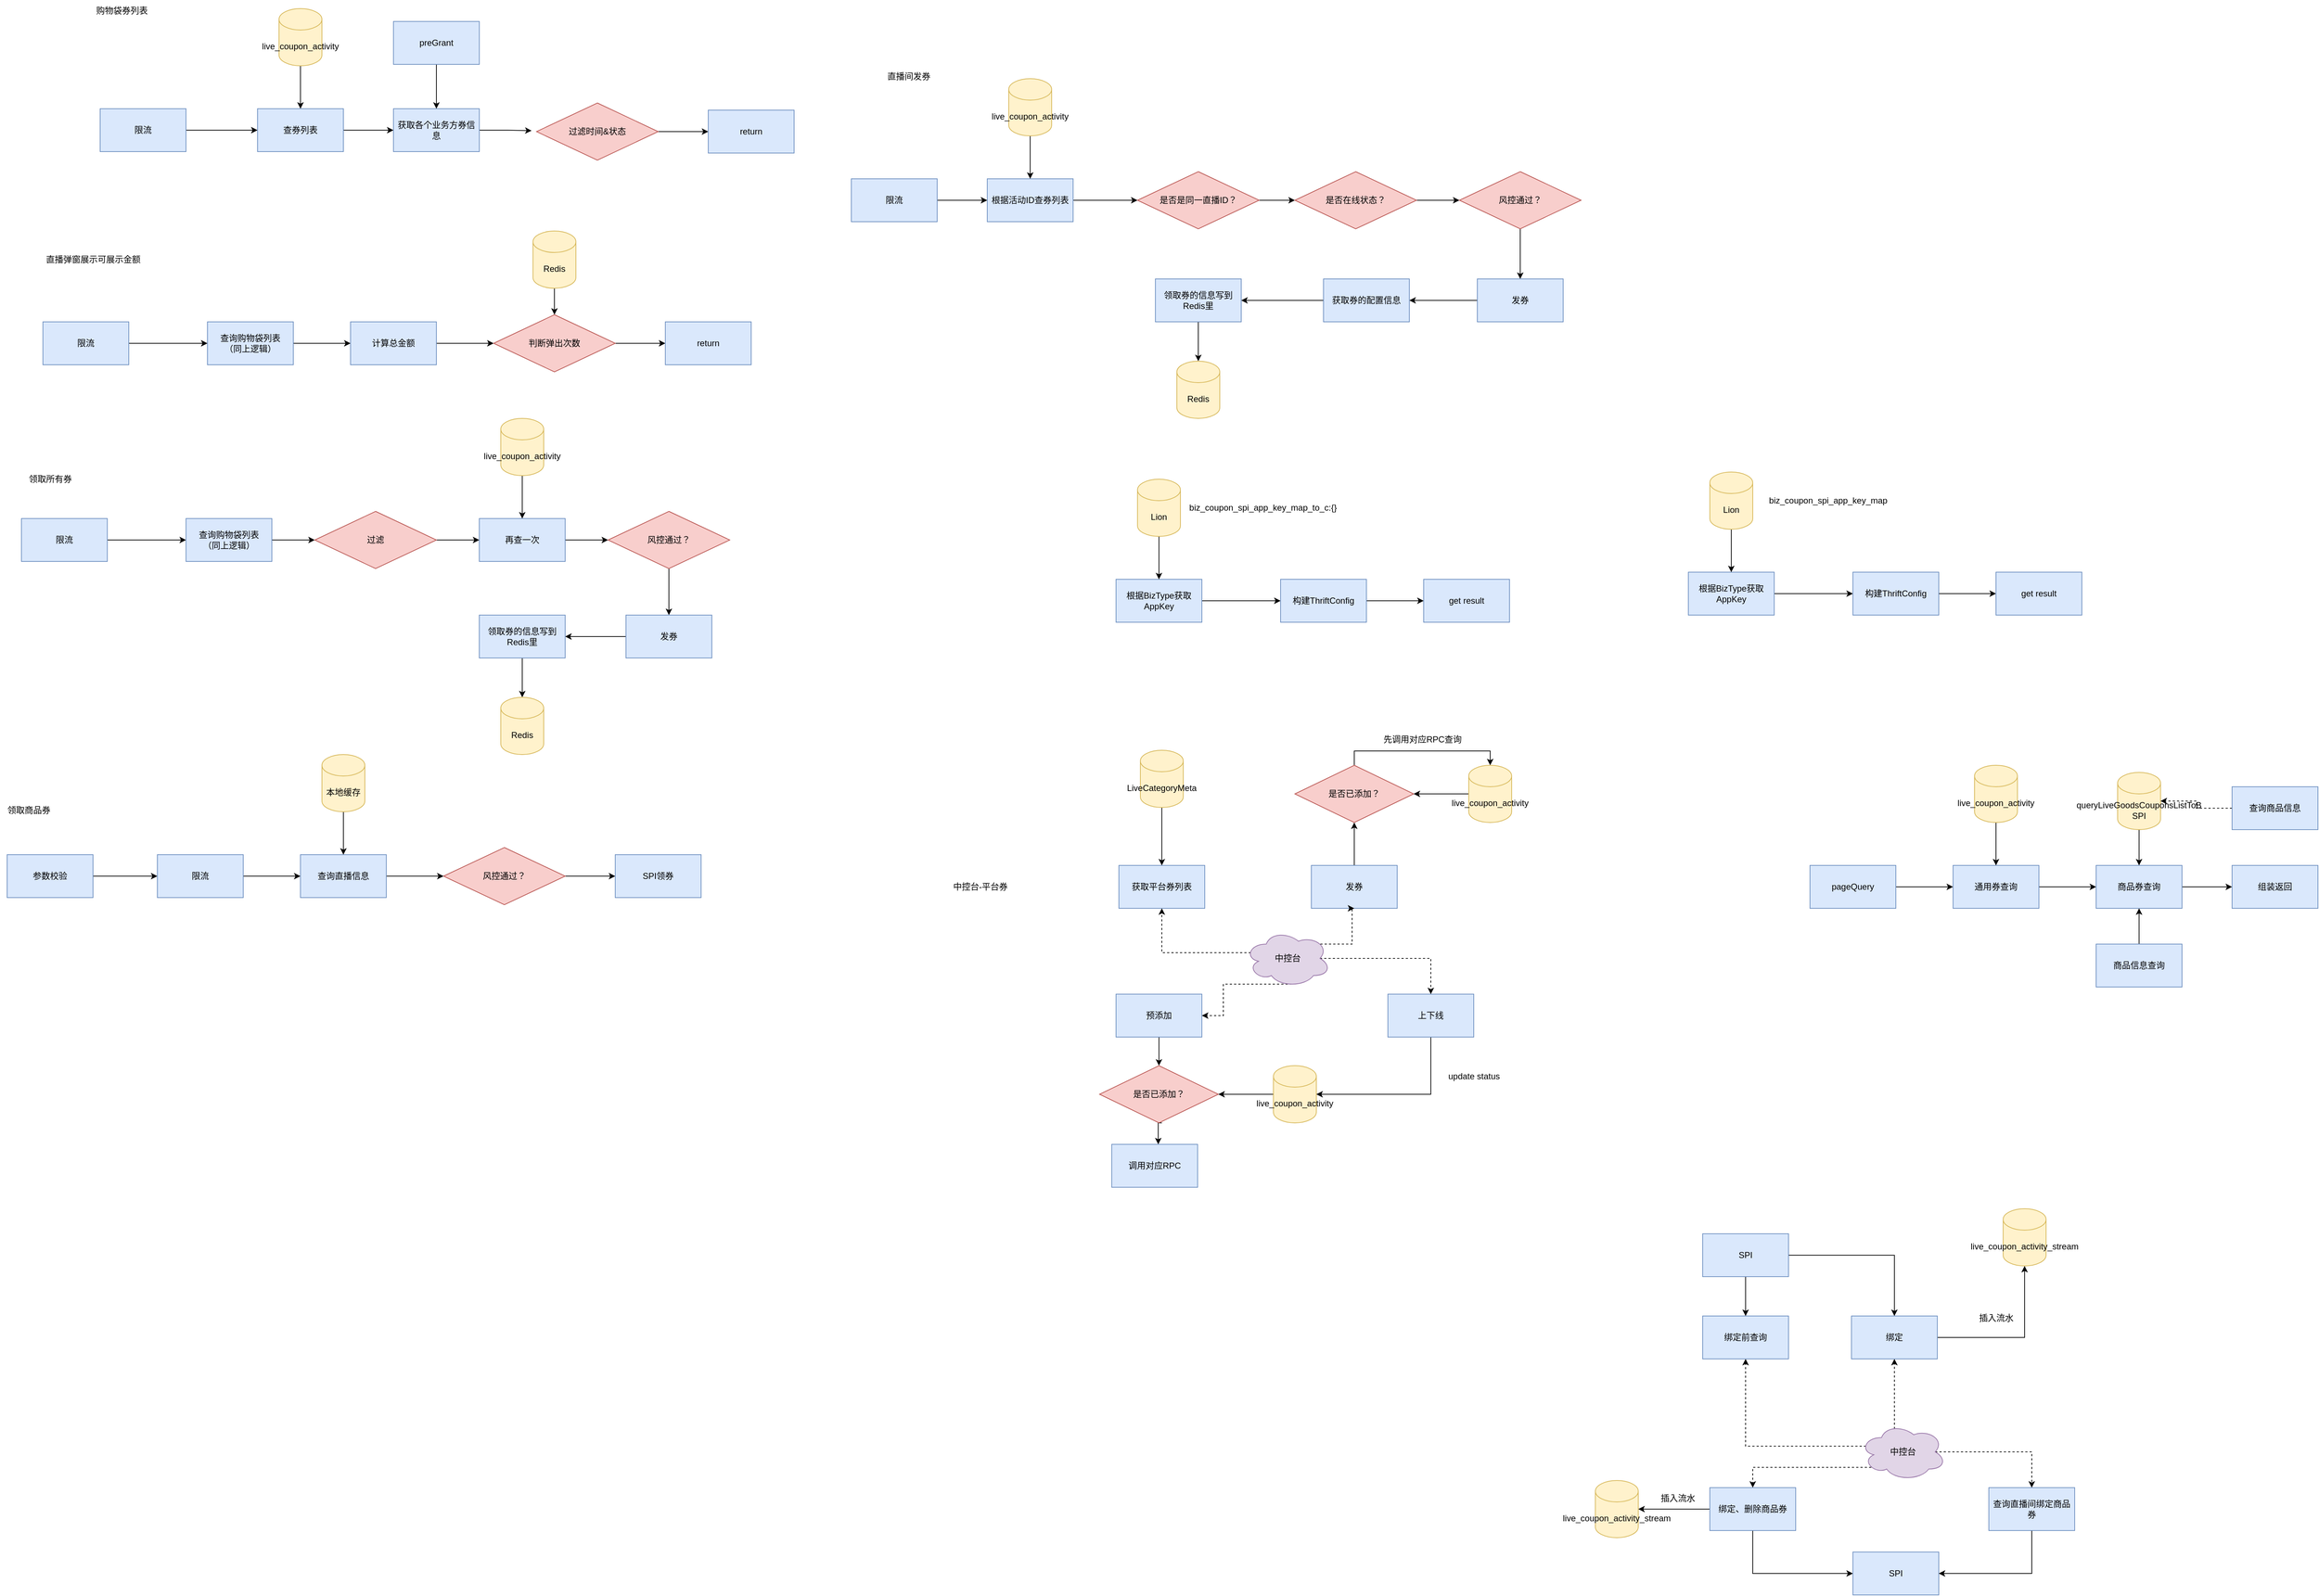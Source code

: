 <mxfile version="21.7.5" type="github">
  <diagram name="第 1 页" id="zgr502I-thZL9eDrCSQo">
    <mxGraphModel dx="3575" dy="1095" grid="1" gridSize="10" guides="1" tooltips="1" connect="1" arrows="1" fold="1" page="0" pageScale="1" pageWidth="827" pageHeight="1169" math="0" shadow="0">
      <root>
        <mxCell id="0" />
        <mxCell id="1" parent="0" />
        <mxCell id="zJy86OhnqWDiOwuOmrXa-5" style="edgeStyle=orthogonalEdgeStyle;rounded=0;orthogonalLoop=1;jettySize=auto;html=1;exitX=1;exitY=0.5;exitDx=0;exitDy=0;entryX=0;entryY=0.5;entryDx=0;entryDy=0;" parent="1" source="zJy86OhnqWDiOwuOmrXa-1" target="zJy86OhnqWDiOwuOmrXa-3" edge="1">
          <mxGeometry relative="1" as="geometry" />
        </mxCell>
        <mxCell id="zJy86OhnqWDiOwuOmrXa-1" value="根据活动ID查券列表" style="rounded=0;whiteSpace=wrap;html=1;fillColor=#dae8fc;strokeColor=#6c8ebf;" parent="1" vertex="1">
          <mxGeometry x="110" y="290" width="120" height="60" as="geometry" />
        </mxCell>
        <mxCell id="zJy86OhnqWDiOwuOmrXa-2" value="直播间发券" style="text;html=1;align=center;verticalAlign=middle;resizable=0;points=[];autosize=1;strokeColor=none;fillColor=none;" parent="1" vertex="1">
          <mxGeometry x="-40" y="132" width="80" height="30" as="geometry" />
        </mxCell>
        <mxCell id="zJy86OhnqWDiOwuOmrXa-6" style="edgeStyle=orthogonalEdgeStyle;rounded=0;orthogonalLoop=1;jettySize=auto;html=1;exitX=1;exitY=0.5;exitDx=0;exitDy=0;entryX=0;entryY=0.5;entryDx=0;entryDy=0;" parent="1" source="zJy86OhnqWDiOwuOmrXa-3" target="zJy86OhnqWDiOwuOmrXa-4" edge="1">
          <mxGeometry relative="1" as="geometry" />
        </mxCell>
        <mxCell id="zJy86OhnqWDiOwuOmrXa-3" value="是否是同一直播ID？" style="rhombus;whiteSpace=wrap;html=1;fillColor=#f8cecc;strokeColor=#b85450;" parent="1" vertex="1">
          <mxGeometry x="320" y="280" width="170" height="80" as="geometry" />
        </mxCell>
        <mxCell id="zJy86OhnqWDiOwuOmrXa-8" style="edgeStyle=orthogonalEdgeStyle;rounded=0;orthogonalLoop=1;jettySize=auto;html=1;exitX=1;exitY=0.5;exitDx=0;exitDy=0;entryX=0;entryY=0.5;entryDx=0;entryDy=0;" parent="1" source="zJy86OhnqWDiOwuOmrXa-4" target="zJy86OhnqWDiOwuOmrXa-7" edge="1">
          <mxGeometry relative="1" as="geometry" />
        </mxCell>
        <mxCell id="zJy86OhnqWDiOwuOmrXa-4" value="是否在线状态？" style="rhombus;whiteSpace=wrap;html=1;fillColor=#f8cecc;strokeColor=#b85450;" parent="1" vertex="1">
          <mxGeometry x="540" y="280" width="170" height="80" as="geometry" />
        </mxCell>
        <mxCell id="zJy86OhnqWDiOwuOmrXa-13" style="edgeStyle=orthogonalEdgeStyle;rounded=0;orthogonalLoop=1;jettySize=auto;html=1;exitX=0.5;exitY=1;exitDx=0;exitDy=0;entryX=0.5;entryY=0;entryDx=0;entryDy=0;" parent="1" source="zJy86OhnqWDiOwuOmrXa-7" target="zJy86OhnqWDiOwuOmrXa-11" edge="1">
          <mxGeometry relative="1" as="geometry" />
        </mxCell>
        <mxCell id="zJy86OhnqWDiOwuOmrXa-7" value="风控通过？" style="rhombus;whiteSpace=wrap;html=1;fillColor=#f8cecc;strokeColor=#b85450;" parent="1" vertex="1">
          <mxGeometry x="770" y="280" width="170" height="80" as="geometry" />
        </mxCell>
        <mxCell id="zJy86OhnqWDiOwuOmrXa-10" style="edgeStyle=orthogonalEdgeStyle;rounded=0;orthogonalLoop=1;jettySize=auto;html=1;exitX=0.5;exitY=1;exitDx=0;exitDy=0;exitPerimeter=0;entryX=0.5;entryY=0;entryDx=0;entryDy=0;" parent="1" source="zJy86OhnqWDiOwuOmrXa-9" target="zJy86OhnqWDiOwuOmrXa-1" edge="1">
          <mxGeometry relative="1" as="geometry" />
        </mxCell>
        <mxCell id="zJy86OhnqWDiOwuOmrXa-9" value="live_coupon_activity" style="shape=cylinder3;whiteSpace=wrap;html=1;boundedLbl=1;backgroundOutline=1;size=15;fillColor=#fff2cc;strokeColor=#d6b656;" parent="1" vertex="1">
          <mxGeometry x="140" y="150" width="60" height="80" as="geometry" />
        </mxCell>
        <mxCell id="zJy86OhnqWDiOwuOmrXa-14" style="edgeStyle=orthogonalEdgeStyle;rounded=0;orthogonalLoop=1;jettySize=auto;html=1;exitX=0;exitY=0.5;exitDx=0;exitDy=0;entryX=1;entryY=0.5;entryDx=0;entryDy=0;" parent="1" source="zJy86OhnqWDiOwuOmrXa-11" target="zJy86OhnqWDiOwuOmrXa-12" edge="1">
          <mxGeometry relative="1" as="geometry" />
        </mxCell>
        <mxCell id="zJy86OhnqWDiOwuOmrXa-11" value="发券" style="rounded=0;whiteSpace=wrap;html=1;fillColor=#dae8fc;strokeColor=#6c8ebf;" parent="1" vertex="1">
          <mxGeometry x="795" y="430" width="120" height="60" as="geometry" />
        </mxCell>
        <mxCell id="zJy86OhnqWDiOwuOmrXa-18" style="edgeStyle=orthogonalEdgeStyle;rounded=0;orthogonalLoop=1;jettySize=auto;html=1;exitX=0;exitY=0.5;exitDx=0;exitDy=0;entryX=1;entryY=0.5;entryDx=0;entryDy=0;" parent="1" source="zJy86OhnqWDiOwuOmrXa-12" target="zJy86OhnqWDiOwuOmrXa-15" edge="1">
          <mxGeometry relative="1" as="geometry" />
        </mxCell>
        <mxCell id="zJy86OhnqWDiOwuOmrXa-12" value="获取券的配置信息" style="rounded=0;whiteSpace=wrap;html=1;fillColor=#dae8fc;strokeColor=#6c8ebf;" parent="1" vertex="1">
          <mxGeometry x="580" y="430" width="120" height="60" as="geometry" />
        </mxCell>
        <mxCell id="zJy86OhnqWDiOwuOmrXa-17" style="edgeStyle=orthogonalEdgeStyle;rounded=0;orthogonalLoop=1;jettySize=auto;html=1;exitX=0.5;exitY=1;exitDx=0;exitDy=0;entryX=0.5;entryY=0;entryDx=0;entryDy=0;entryPerimeter=0;" parent="1" source="zJy86OhnqWDiOwuOmrXa-15" target="zJy86OhnqWDiOwuOmrXa-16" edge="1">
          <mxGeometry relative="1" as="geometry" />
        </mxCell>
        <mxCell id="zJy86OhnqWDiOwuOmrXa-15" value="领取券的信息写到Redis里" style="rounded=0;whiteSpace=wrap;html=1;fillColor=#dae8fc;strokeColor=#6c8ebf;" parent="1" vertex="1">
          <mxGeometry x="345" y="430" width="120" height="60" as="geometry" />
        </mxCell>
        <mxCell id="zJy86OhnqWDiOwuOmrXa-16" value="Redis" style="shape=cylinder3;whiteSpace=wrap;html=1;boundedLbl=1;backgroundOutline=1;size=15;fillColor=#fff2cc;strokeColor=#d6b656;" parent="1" vertex="1">
          <mxGeometry x="375" y="545" width="60" height="80" as="geometry" />
        </mxCell>
        <mxCell id="P3cI4czv0VAM7IYChO-c-7" style="edgeStyle=orthogonalEdgeStyle;rounded=0;orthogonalLoop=1;jettySize=auto;html=1;exitX=1;exitY=0.5;exitDx=0;exitDy=0;entryX=0;entryY=0.5;entryDx=0;entryDy=0;" edge="1" parent="1" source="P3cI4czv0VAM7IYChO-c-1" target="P3cI4czv0VAM7IYChO-c-6">
          <mxGeometry relative="1" as="geometry" />
        </mxCell>
        <mxCell id="P3cI4czv0VAM7IYChO-c-1" value="根据BizType获取AppKey" style="rounded=0;whiteSpace=wrap;html=1;fillColor=#dae8fc;strokeColor=#6c8ebf;" vertex="1" parent="1">
          <mxGeometry x="290" y="850" width="120" height="60" as="geometry" />
        </mxCell>
        <mxCell id="P3cI4czv0VAM7IYChO-c-5" style="edgeStyle=orthogonalEdgeStyle;rounded=0;orthogonalLoop=1;jettySize=auto;html=1;exitX=0.5;exitY=1;exitDx=0;exitDy=0;exitPerimeter=0;entryX=0.5;entryY=0;entryDx=0;entryDy=0;" edge="1" parent="1" source="P3cI4czv0VAM7IYChO-c-2" target="P3cI4czv0VAM7IYChO-c-1">
          <mxGeometry relative="1" as="geometry" />
        </mxCell>
        <mxCell id="P3cI4czv0VAM7IYChO-c-2" value="Lion" style="shape=cylinder3;whiteSpace=wrap;html=1;boundedLbl=1;backgroundOutline=1;size=15;fillColor=#fff2cc;strokeColor=#d6b656;" vertex="1" parent="1">
          <mxGeometry x="320" y="710" width="60" height="80" as="geometry" />
        </mxCell>
        <mxCell id="P3cI4czv0VAM7IYChO-c-4" value="biz_coupon_spi_app_key_map_to_c:{}" style="text;html=1;align=center;verticalAlign=middle;resizable=0;points=[];autosize=1;strokeColor=none;fillColor=none;" vertex="1" parent="1">
          <mxGeometry x="380" y="735" width="230" height="30" as="geometry" />
        </mxCell>
        <mxCell id="P3cI4czv0VAM7IYChO-c-9" style="edgeStyle=orthogonalEdgeStyle;rounded=0;orthogonalLoop=1;jettySize=auto;html=1;exitX=1;exitY=0.5;exitDx=0;exitDy=0;entryX=0;entryY=0.5;entryDx=0;entryDy=0;" edge="1" parent="1" source="P3cI4czv0VAM7IYChO-c-6" target="P3cI4czv0VAM7IYChO-c-8">
          <mxGeometry relative="1" as="geometry" />
        </mxCell>
        <mxCell id="P3cI4czv0VAM7IYChO-c-6" value="构建ThriftConfig" style="rounded=0;whiteSpace=wrap;html=1;fillColor=#dae8fc;strokeColor=#6c8ebf;" vertex="1" parent="1">
          <mxGeometry x="520" y="850" width="120" height="60" as="geometry" />
        </mxCell>
        <mxCell id="P3cI4czv0VAM7IYChO-c-8" value="get result" style="rounded=0;whiteSpace=wrap;html=1;fillColor=#dae8fc;strokeColor=#6c8ebf;" vertex="1" parent="1">
          <mxGeometry x="720" y="850" width="120" height="60" as="geometry" />
        </mxCell>
        <mxCell id="P3cI4czv0VAM7IYChO-c-10" style="edgeStyle=orthogonalEdgeStyle;rounded=0;orthogonalLoop=1;jettySize=auto;html=1;exitX=1;exitY=0.5;exitDx=0;exitDy=0;entryX=0;entryY=0.5;entryDx=0;entryDy=0;" edge="1" parent="1" source="P3cI4czv0VAM7IYChO-c-11" target="P3cI4czv0VAM7IYChO-c-16">
          <mxGeometry relative="1" as="geometry" />
        </mxCell>
        <mxCell id="P3cI4czv0VAM7IYChO-c-11" value="根据BizType获取AppKey" style="rounded=0;whiteSpace=wrap;html=1;fillColor=#dae8fc;strokeColor=#6c8ebf;" vertex="1" parent="1">
          <mxGeometry x="1090" y="840" width="120" height="60" as="geometry" />
        </mxCell>
        <mxCell id="P3cI4czv0VAM7IYChO-c-12" style="edgeStyle=orthogonalEdgeStyle;rounded=0;orthogonalLoop=1;jettySize=auto;html=1;exitX=0.5;exitY=1;exitDx=0;exitDy=0;exitPerimeter=0;entryX=0.5;entryY=0;entryDx=0;entryDy=0;" edge="1" parent="1" source="P3cI4czv0VAM7IYChO-c-13" target="P3cI4czv0VAM7IYChO-c-11">
          <mxGeometry relative="1" as="geometry" />
        </mxCell>
        <mxCell id="P3cI4czv0VAM7IYChO-c-13" value="Lion" style="shape=cylinder3;whiteSpace=wrap;html=1;boundedLbl=1;backgroundOutline=1;size=15;fillColor=#fff2cc;strokeColor=#d6b656;" vertex="1" parent="1">
          <mxGeometry x="1120" y="700" width="60" height="80" as="geometry" />
        </mxCell>
        <mxCell id="P3cI4czv0VAM7IYChO-c-14" value="biz_coupon_spi_app_key_map" style="text;html=1;align=center;verticalAlign=middle;resizable=0;points=[];autosize=1;strokeColor=none;fillColor=none;" vertex="1" parent="1">
          <mxGeometry x="1190" y="725" width="190" height="30" as="geometry" />
        </mxCell>
        <mxCell id="P3cI4czv0VAM7IYChO-c-15" style="edgeStyle=orthogonalEdgeStyle;rounded=0;orthogonalLoop=1;jettySize=auto;html=1;exitX=1;exitY=0.5;exitDx=0;exitDy=0;entryX=0;entryY=0.5;entryDx=0;entryDy=0;" edge="1" parent="1" source="P3cI4czv0VAM7IYChO-c-16" target="P3cI4czv0VAM7IYChO-c-17">
          <mxGeometry relative="1" as="geometry" />
        </mxCell>
        <mxCell id="P3cI4czv0VAM7IYChO-c-16" value="构建ThriftConfig" style="rounded=0;whiteSpace=wrap;html=1;fillColor=#dae8fc;strokeColor=#6c8ebf;" vertex="1" parent="1">
          <mxGeometry x="1320" y="840" width="120" height="60" as="geometry" />
        </mxCell>
        <mxCell id="P3cI4czv0VAM7IYChO-c-17" value="get result" style="rounded=0;whiteSpace=wrap;html=1;fillColor=#dae8fc;strokeColor=#6c8ebf;" vertex="1" parent="1">
          <mxGeometry x="1520" y="840" width="120" height="60" as="geometry" />
        </mxCell>
        <mxCell id="P3cI4czv0VAM7IYChO-c-18" value="中控台-平台券" style="text;html=1;align=center;verticalAlign=middle;resizable=0;points=[];autosize=1;strokeColor=none;fillColor=none;" vertex="1" parent="1">
          <mxGeometry x="50" y="1265" width="100" height="30" as="geometry" />
        </mxCell>
        <mxCell id="P3cI4czv0VAM7IYChO-c-19" value="获取平台券列表" style="rounded=0;whiteSpace=wrap;html=1;fillColor=#dae8fc;strokeColor=#6c8ebf;" vertex="1" parent="1">
          <mxGeometry x="294" y="1250" width="120" height="60" as="geometry" />
        </mxCell>
        <mxCell id="P3cI4czv0VAM7IYChO-c-21" style="edgeStyle=orthogonalEdgeStyle;rounded=0;orthogonalLoop=1;jettySize=auto;html=1;exitX=0.5;exitY=1;exitDx=0;exitDy=0;exitPerimeter=0;entryX=0.5;entryY=0;entryDx=0;entryDy=0;" edge="1" parent="1" source="P3cI4czv0VAM7IYChO-c-20" target="P3cI4czv0VAM7IYChO-c-19">
          <mxGeometry relative="1" as="geometry" />
        </mxCell>
        <mxCell id="P3cI4czv0VAM7IYChO-c-20" value="LiveCategoryMeta" style="shape=cylinder3;whiteSpace=wrap;html=1;boundedLbl=1;backgroundOutline=1;size=15;fillColor=#fff2cc;strokeColor=#d6b656;" vertex="1" parent="1">
          <mxGeometry x="324" y="1089" width="60" height="80" as="geometry" />
        </mxCell>
        <mxCell id="P3cI4czv0VAM7IYChO-c-26" style="edgeStyle=orthogonalEdgeStyle;rounded=0;orthogonalLoop=1;jettySize=auto;html=1;exitX=0.5;exitY=1;exitDx=0;exitDy=0;entryX=0.5;entryY=0;entryDx=0;entryDy=0;" edge="1" parent="1" source="P3cI4czv0VAM7IYChO-c-22" target="P3cI4czv0VAM7IYChO-c-25">
          <mxGeometry relative="1" as="geometry" />
        </mxCell>
        <mxCell id="P3cI4czv0VAM7IYChO-c-22" value="预添加" style="rounded=0;whiteSpace=wrap;html=1;fillColor=#dae8fc;strokeColor=#6c8ebf;" vertex="1" parent="1">
          <mxGeometry x="290" y="1430" width="120" height="60" as="geometry" />
        </mxCell>
        <mxCell id="P3cI4czv0VAM7IYChO-c-27" style="edgeStyle=orthogonalEdgeStyle;rounded=0;orthogonalLoop=1;jettySize=auto;html=1;exitX=0.5;exitY=1;exitDx=0;exitDy=0;entryX=0.5;entryY=0;entryDx=0;entryDy=0;entryPerimeter=0;" edge="1" parent="1">
          <mxGeometry relative="1" as="geometry">
            <mxPoint x="354" y="1610" as="sourcePoint" />
            <mxPoint x="349" y="1640" as="targetPoint" />
          </mxGeometry>
        </mxCell>
        <mxCell id="P3cI4czv0VAM7IYChO-c-25" value="是否已添加？" style="rhombus;whiteSpace=wrap;html=1;fillColor=#f8cecc;strokeColor=#b85450;" vertex="1" parent="1">
          <mxGeometry x="267" y="1530" width="166" height="80" as="geometry" />
        </mxCell>
        <mxCell id="P3cI4czv0VAM7IYChO-c-29" style="edgeStyle=orthogonalEdgeStyle;rounded=0;orthogonalLoop=1;jettySize=auto;html=1;exitX=0;exitY=0.5;exitDx=0;exitDy=0;exitPerimeter=0;entryX=1;entryY=0.5;entryDx=0;entryDy=0;" edge="1" parent="1" source="P3cI4czv0VAM7IYChO-c-28" target="P3cI4czv0VAM7IYChO-c-25">
          <mxGeometry relative="1" as="geometry" />
        </mxCell>
        <mxCell id="P3cI4czv0VAM7IYChO-c-28" value="live_coupon_activity" style="shape=cylinder3;whiteSpace=wrap;html=1;boundedLbl=1;backgroundOutline=1;size=15;fillColor=#fff2cc;strokeColor=#d6b656;" vertex="1" parent="1">
          <mxGeometry x="510" y="1530" width="60" height="80" as="geometry" />
        </mxCell>
        <mxCell id="P3cI4czv0VAM7IYChO-c-30" value="调用对应RPC" style="rounded=0;whiteSpace=wrap;html=1;fillColor=#dae8fc;strokeColor=#6c8ebf;" vertex="1" parent="1">
          <mxGeometry x="284" y="1640" width="120" height="60" as="geometry" />
        </mxCell>
        <mxCell id="P3cI4czv0VAM7IYChO-c-35" style="edgeStyle=orthogonalEdgeStyle;rounded=0;orthogonalLoop=1;jettySize=auto;html=1;exitX=0.5;exitY=0;exitDx=0;exitDy=0;entryX=0.5;entryY=1;entryDx=0;entryDy=0;" edge="1" parent="1" source="P3cI4czv0VAM7IYChO-c-31" target="P3cI4czv0VAM7IYChO-c-32">
          <mxGeometry relative="1" as="geometry" />
        </mxCell>
        <mxCell id="P3cI4czv0VAM7IYChO-c-31" value="发券" style="rounded=0;whiteSpace=wrap;html=1;fillColor=#dae8fc;strokeColor=#6c8ebf;" vertex="1" parent="1">
          <mxGeometry x="563" y="1250" width="120" height="60" as="geometry" />
        </mxCell>
        <mxCell id="P3cI4czv0VAM7IYChO-c-36" style="edgeStyle=orthogonalEdgeStyle;rounded=0;orthogonalLoop=1;jettySize=auto;html=1;exitX=0.5;exitY=0;exitDx=0;exitDy=0;entryX=0.5;entryY=0;entryDx=0;entryDy=0;entryPerimeter=0;" edge="1" parent="1" source="P3cI4czv0VAM7IYChO-c-32" target="P3cI4czv0VAM7IYChO-c-33">
          <mxGeometry relative="1" as="geometry" />
        </mxCell>
        <mxCell id="P3cI4czv0VAM7IYChO-c-32" value="是否已添加？" style="rhombus;whiteSpace=wrap;html=1;fillColor=#f8cecc;strokeColor=#b85450;" vertex="1" parent="1">
          <mxGeometry x="540" y="1110" width="166" height="80" as="geometry" />
        </mxCell>
        <mxCell id="P3cI4czv0VAM7IYChO-c-34" style="edgeStyle=orthogonalEdgeStyle;rounded=0;orthogonalLoop=1;jettySize=auto;html=1;exitX=0;exitY=0.5;exitDx=0;exitDy=0;exitPerimeter=0;entryX=1;entryY=0.5;entryDx=0;entryDy=0;" edge="1" parent="1" source="P3cI4czv0VAM7IYChO-c-33" target="P3cI4czv0VAM7IYChO-c-32">
          <mxGeometry relative="1" as="geometry">
            <mxPoint x="723" y="1150" as="targetPoint" />
          </mxGeometry>
        </mxCell>
        <mxCell id="P3cI4czv0VAM7IYChO-c-33" value="live_coupon_activity" style="shape=cylinder3;whiteSpace=wrap;html=1;boundedLbl=1;backgroundOutline=1;size=15;fillColor=#fff2cc;strokeColor=#d6b656;" vertex="1" parent="1">
          <mxGeometry x="783" y="1110" width="60" height="80" as="geometry" />
        </mxCell>
        <mxCell id="P3cI4czv0VAM7IYChO-c-37" value="先调用对应RPC查询" style="text;html=1;align=center;verticalAlign=middle;resizable=0;points=[];autosize=1;strokeColor=none;fillColor=none;" vertex="1" parent="1">
          <mxGeometry x="653" y="1059" width="130" height="30" as="geometry" />
        </mxCell>
        <mxCell id="P3cI4czv0VAM7IYChO-c-39" style="edgeStyle=orthogonalEdgeStyle;rounded=0;orthogonalLoop=1;jettySize=auto;html=1;exitX=0.5;exitY=1;exitDx=0;exitDy=0;entryX=1;entryY=0.5;entryDx=0;entryDy=0;entryPerimeter=0;" edge="1" parent="1" source="P3cI4czv0VAM7IYChO-c-38" target="P3cI4czv0VAM7IYChO-c-28">
          <mxGeometry relative="1" as="geometry" />
        </mxCell>
        <mxCell id="P3cI4czv0VAM7IYChO-c-38" value="上下线" style="rounded=0;whiteSpace=wrap;html=1;fillColor=#dae8fc;strokeColor=#6c8ebf;" vertex="1" parent="1">
          <mxGeometry x="670" y="1430" width="120" height="60" as="geometry" />
        </mxCell>
        <mxCell id="P3cI4czv0VAM7IYChO-c-40" value="update status" style="text;html=1;align=center;verticalAlign=middle;resizable=0;points=[];autosize=1;strokeColor=none;fillColor=none;" vertex="1" parent="1">
          <mxGeometry x="740" y="1530" width="100" height="30" as="geometry" />
        </mxCell>
        <mxCell id="P3cI4czv0VAM7IYChO-c-43" style="edgeStyle=orthogonalEdgeStyle;rounded=0;orthogonalLoop=1;jettySize=auto;html=1;exitX=0.07;exitY=0.4;exitDx=0;exitDy=0;exitPerimeter=0;entryX=0.5;entryY=1;entryDx=0;entryDy=0;dashed=1;" edge="1" parent="1" source="P3cI4czv0VAM7IYChO-c-42" target="P3cI4czv0VAM7IYChO-c-19">
          <mxGeometry relative="1" as="geometry" />
        </mxCell>
        <mxCell id="P3cI4czv0VAM7IYChO-c-44" style="edgeStyle=orthogonalEdgeStyle;rounded=0;orthogonalLoop=1;jettySize=auto;html=1;exitX=0.55;exitY=0.95;exitDx=0;exitDy=0;exitPerimeter=0;entryX=1;entryY=0.5;entryDx=0;entryDy=0;dashed=1;" edge="1" parent="1" source="P3cI4czv0VAM7IYChO-c-42" target="P3cI4czv0VAM7IYChO-c-22">
          <mxGeometry relative="1" as="geometry" />
        </mxCell>
        <mxCell id="P3cI4czv0VAM7IYChO-c-45" style="edgeStyle=orthogonalEdgeStyle;rounded=0;orthogonalLoop=1;jettySize=auto;html=1;exitX=0.88;exitY=0.25;exitDx=0;exitDy=0;exitPerimeter=0;dashed=1;entryX=0.5;entryY=1;entryDx=0;entryDy=0;" edge="1" parent="1" source="P3cI4czv0VAM7IYChO-c-42" target="P3cI4czv0VAM7IYChO-c-31">
          <mxGeometry relative="1" as="geometry">
            <mxPoint x="610" y="1320" as="targetPoint" />
            <Array as="points">
              <mxPoint x="620" y="1360" />
              <mxPoint x="620" y="1310" />
            </Array>
          </mxGeometry>
        </mxCell>
        <mxCell id="P3cI4czv0VAM7IYChO-c-46" style="edgeStyle=orthogonalEdgeStyle;rounded=0;orthogonalLoop=1;jettySize=auto;html=1;exitX=0.875;exitY=0.5;exitDx=0;exitDy=0;exitPerimeter=0;entryX=0.5;entryY=0;entryDx=0;entryDy=0;dashed=1;" edge="1" parent="1" source="P3cI4czv0VAM7IYChO-c-42" target="P3cI4czv0VAM7IYChO-c-38">
          <mxGeometry relative="1" as="geometry" />
        </mxCell>
        <mxCell id="P3cI4czv0VAM7IYChO-c-42" value="中控台" style="ellipse;shape=cloud;whiteSpace=wrap;html=1;fillColor=#e1d5e7;strokeColor=#9673a6;" vertex="1" parent="1">
          <mxGeometry x="470" y="1340" width="120" height="80" as="geometry" />
        </mxCell>
        <mxCell id="P3cI4czv0VAM7IYChO-c-51" style="edgeStyle=orthogonalEdgeStyle;rounded=0;orthogonalLoop=1;jettySize=auto;html=1;exitX=1;exitY=0.5;exitDx=0;exitDy=0;entryX=0;entryY=0.5;entryDx=0;entryDy=0;" edge="1" parent="1" source="P3cI4czv0VAM7IYChO-c-47" target="P3cI4czv0VAM7IYChO-c-48">
          <mxGeometry relative="1" as="geometry" />
        </mxCell>
        <mxCell id="P3cI4czv0VAM7IYChO-c-47" value="pageQuery" style="rounded=0;whiteSpace=wrap;html=1;fillColor=#dae8fc;strokeColor=#6c8ebf;" vertex="1" parent="1">
          <mxGeometry x="1260" y="1250" width="120" height="60" as="geometry" />
        </mxCell>
        <mxCell id="P3cI4czv0VAM7IYChO-c-53" style="edgeStyle=orthogonalEdgeStyle;rounded=0;orthogonalLoop=1;jettySize=auto;html=1;exitX=1;exitY=0.5;exitDx=0;exitDy=0;entryX=0;entryY=0.5;entryDx=0;entryDy=0;" edge="1" parent="1" source="P3cI4czv0VAM7IYChO-c-48" target="P3cI4czv0VAM7IYChO-c-52">
          <mxGeometry relative="1" as="geometry" />
        </mxCell>
        <mxCell id="P3cI4czv0VAM7IYChO-c-48" value="通用券查询" style="rounded=0;whiteSpace=wrap;html=1;fillColor=#dae8fc;strokeColor=#6c8ebf;" vertex="1" parent="1">
          <mxGeometry x="1460" y="1250" width="120" height="60" as="geometry" />
        </mxCell>
        <mxCell id="P3cI4czv0VAM7IYChO-c-50" style="edgeStyle=orthogonalEdgeStyle;rounded=0;orthogonalLoop=1;jettySize=auto;html=1;exitX=0.5;exitY=1;exitDx=0;exitDy=0;exitPerimeter=0;entryX=0.5;entryY=0;entryDx=0;entryDy=0;" edge="1" parent="1" source="P3cI4czv0VAM7IYChO-c-49" target="P3cI4czv0VAM7IYChO-c-48">
          <mxGeometry relative="1" as="geometry" />
        </mxCell>
        <mxCell id="P3cI4czv0VAM7IYChO-c-49" value="live_coupon_activity" style="shape=cylinder3;whiteSpace=wrap;html=1;boundedLbl=1;backgroundOutline=1;size=15;fillColor=#fff2cc;strokeColor=#d6b656;" vertex="1" parent="1">
          <mxGeometry x="1490" y="1110" width="60" height="80" as="geometry" />
        </mxCell>
        <mxCell id="P3cI4czv0VAM7IYChO-c-57" style="edgeStyle=orthogonalEdgeStyle;rounded=0;orthogonalLoop=1;jettySize=auto;html=1;exitX=1;exitY=0.5;exitDx=0;exitDy=0;entryX=0;entryY=0.5;entryDx=0;entryDy=0;" edge="1" parent="1" source="P3cI4czv0VAM7IYChO-c-52" target="P3cI4czv0VAM7IYChO-c-56">
          <mxGeometry relative="1" as="geometry" />
        </mxCell>
        <mxCell id="P3cI4czv0VAM7IYChO-c-52" value="商品券查询" style="rounded=0;whiteSpace=wrap;html=1;fillColor=#dae8fc;strokeColor=#6c8ebf;" vertex="1" parent="1">
          <mxGeometry x="1660" y="1250" width="120" height="60" as="geometry" />
        </mxCell>
        <mxCell id="P3cI4czv0VAM7IYChO-c-55" style="edgeStyle=orthogonalEdgeStyle;rounded=0;orthogonalLoop=1;jettySize=auto;html=1;exitX=0.5;exitY=1;exitDx=0;exitDy=0;exitPerimeter=0;entryX=0.5;entryY=0;entryDx=0;entryDy=0;" edge="1" parent="1" source="P3cI4czv0VAM7IYChO-c-54" target="P3cI4czv0VAM7IYChO-c-52">
          <mxGeometry relative="1" as="geometry" />
        </mxCell>
        <mxCell id="P3cI4czv0VAM7IYChO-c-54" value="queryLiveGoodsCouponsListToB&lt;br&gt;SPI" style="shape=cylinder3;whiteSpace=wrap;html=1;boundedLbl=1;backgroundOutline=1;size=15;fillColor=#fff2cc;strokeColor=#d6b656;" vertex="1" parent="1">
          <mxGeometry x="1690" y="1120" width="60" height="80" as="geometry" />
        </mxCell>
        <mxCell id="P3cI4czv0VAM7IYChO-c-56" value="组装返回" style="rounded=0;whiteSpace=wrap;html=1;fillColor=#dae8fc;strokeColor=#6c8ebf;" vertex="1" parent="1">
          <mxGeometry x="1850" y="1250" width="120" height="60" as="geometry" />
        </mxCell>
        <mxCell id="P3cI4czv0VAM7IYChO-c-59" style="edgeStyle=orthogonalEdgeStyle;rounded=0;orthogonalLoop=1;jettySize=auto;html=1;exitX=0.5;exitY=0;exitDx=0;exitDy=0;entryX=0.5;entryY=1;entryDx=0;entryDy=0;" edge="1" parent="1" source="P3cI4czv0VAM7IYChO-c-58" target="P3cI4czv0VAM7IYChO-c-52">
          <mxGeometry relative="1" as="geometry" />
        </mxCell>
        <mxCell id="P3cI4czv0VAM7IYChO-c-58" value="商品信息查询" style="rounded=0;whiteSpace=wrap;html=1;fillColor=#dae8fc;strokeColor=#6c8ebf;" vertex="1" parent="1">
          <mxGeometry x="1660" y="1360" width="120" height="60" as="geometry" />
        </mxCell>
        <mxCell id="P3cI4czv0VAM7IYChO-c-78" style="edgeStyle=orthogonalEdgeStyle;rounded=0;orthogonalLoop=1;jettySize=auto;html=1;exitX=0.07;exitY=0.4;exitDx=0;exitDy=0;exitPerimeter=0;entryX=0.5;entryY=1;entryDx=0;entryDy=0;dashed=1;" edge="1" parent="1" source="P3cI4czv0VAM7IYChO-c-60" target="P3cI4czv0VAM7IYChO-c-61">
          <mxGeometry relative="1" as="geometry" />
        </mxCell>
        <mxCell id="P3cI4czv0VAM7IYChO-c-79" style="edgeStyle=orthogonalEdgeStyle;rounded=0;orthogonalLoop=1;jettySize=auto;html=1;exitX=0.13;exitY=0.77;exitDx=0;exitDy=0;exitPerimeter=0;entryX=0.5;entryY=0;entryDx=0;entryDy=0;dashed=1;" edge="1" parent="1" source="P3cI4czv0VAM7IYChO-c-60" target="P3cI4czv0VAM7IYChO-c-69">
          <mxGeometry relative="1" as="geometry" />
        </mxCell>
        <mxCell id="P3cI4czv0VAM7IYChO-c-80" style="edgeStyle=orthogonalEdgeStyle;rounded=0;orthogonalLoop=1;jettySize=auto;html=1;exitX=0.4;exitY=0.1;exitDx=0;exitDy=0;exitPerimeter=0;entryX=0.5;entryY=1;entryDx=0;entryDy=0;dashed=1;" edge="1" parent="1" source="P3cI4czv0VAM7IYChO-c-60" target="P3cI4czv0VAM7IYChO-c-64">
          <mxGeometry relative="1" as="geometry" />
        </mxCell>
        <mxCell id="P3cI4czv0VAM7IYChO-c-81" style="edgeStyle=orthogonalEdgeStyle;rounded=0;orthogonalLoop=1;jettySize=auto;html=1;exitX=0.875;exitY=0.5;exitDx=0;exitDy=0;exitPerimeter=0;entryX=0.5;entryY=0;entryDx=0;entryDy=0;dashed=1;" edge="1" parent="1" source="P3cI4czv0VAM7IYChO-c-60" target="P3cI4czv0VAM7IYChO-c-75">
          <mxGeometry relative="1" as="geometry" />
        </mxCell>
        <mxCell id="P3cI4czv0VAM7IYChO-c-60" value="中控台" style="ellipse;shape=cloud;whiteSpace=wrap;html=1;fillColor=#e1d5e7;strokeColor=#9673a6;" vertex="1" parent="1">
          <mxGeometry x="1330" y="2030" width="120" height="80" as="geometry" />
        </mxCell>
        <mxCell id="P3cI4czv0VAM7IYChO-c-61" value="绑定前查询" style="rounded=0;whiteSpace=wrap;html=1;fillColor=#dae8fc;strokeColor=#6c8ebf;" vertex="1" parent="1">
          <mxGeometry x="1110" y="1880" width="120" height="60" as="geometry" />
        </mxCell>
        <mxCell id="P3cI4czv0VAM7IYChO-c-63" style="edgeStyle=orthogonalEdgeStyle;rounded=0;orthogonalLoop=1;jettySize=auto;html=1;exitX=0.5;exitY=1;exitDx=0;exitDy=0;entryX=0.5;entryY=0;entryDx=0;entryDy=0;" edge="1" parent="1" source="P3cI4czv0VAM7IYChO-c-62" target="P3cI4czv0VAM7IYChO-c-61">
          <mxGeometry relative="1" as="geometry" />
        </mxCell>
        <mxCell id="P3cI4czv0VAM7IYChO-c-65" style="edgeStyle=orthogonalEdgeStyle;rounded=0;orthogonalLoop=1;jettySize=auto;html=1;exitX=1;exitY=0.5;exitDx=0;exitDy=0;entryX=0.5;entryY=0;entryDx=0;entryDy=0;" edge="1" parent="1" source="P3cI4czv0VAM7IYChO-c-62" target="P3cI4czv0VAM7IYChO-c-64">
          <mxGeometry relative="1" as="geometry" />
        </mxCell>
        <mxCell id="P3cI4czv0VAM7IYChO-c-62" value="SPI" style="rounded=0;whiteSpace=wrap;html=1;fillColor=#dae8fc;strokeColor=#6c8ebf;" vertex="1" parent="1">
          <mxGeometry x="1110" y="1765" width="120" height="60" as="geometry" />
        </mxCell>
        <mxCell id="P3cI4czv0VAM7IYChO-c-67" style="edgeStyle=orthogonalEdgeStyle;rounded=0;orthogonalLoop=1;jettySize=auto;html=1;exitX=1;exitY=0.5;exitDx=0;exitDy=0;entryX=0.5;entryY=1;entryDx=0;entryDy=0;entryPerimeter=0;" edge="1" parent="1" source="P3cI4czv0VAM7IYChO-c-64" target="P3cI4czv0VAM7IYChO-c-66">
          <mxGeometry relative="1" as="geometry" />
        </mxCell>
        <mxCell id="P3cI4czv0VAM7IYChO-c-64" value="绑定" style="rounded=0;whiteSpace=wrap;html=1;fillColor=#dae8fc;strokeColor=#6c8ebf;" vertex="1" parent="1">
          <mxGeometry x="1318" y="1880" width="120" height="60" as="geometry" />
        </mxCell>
        <mxCell id="P3cI4czv0VAM7IYChO-c-66" value="live_coupon_activity_stream" style="shape=cylinder3;whiteSpace=wrap;html=1;boundedLbl=1;backgroundOutline=1;size=15;fillColor=#fff2cc;strokeColor=#d6b656;" vertex="1" parent="1">
          <mxGeometry x="1530" y="1730" width="60" height="80" as="geometry" />
        </mxCell>
        <mxCell id="P3cI4czv0VAM7IYChO-c-68" value="插入流水" style="text;html=1;align=center;verticalAlign=middle;resizable=0;points=[];autosize=1;strokeColor=none;fillColor=none;" vertex="1" parent="1">
          <mxGeometry x="1485" y="1868" width="70" height="30" as="geometry" />
        </mxCell>
        <mxCell id="P3cI4czv0VAM7IYChO-c-73" style="edgeStyle=orthogonalEdgeStyle;rounded=0;orthogonalLoop=1;jettySize=auto;html=1;exitX=0;exitY=0.5;exitDx=0;exitDy=0;entryX=1;entryY=0.5;entryDx=0;entryDy=0;entryPerimeter=0;" edge="1" parent="1" source="P3cI4czv0VAM7IYChO-c-69" target="P3cI4czv0VAM7IYChO-c-72">
          <mxGeometry relative="1" as="geometry" />
        </mxCell>
        <mxCell id="P3cI4czv0VAM7IYChO-c-82" style="edgeStyle=orthogonalEdgeStyle;rounded=0;orthogonalLoop=1;jettySize=auto;html=1;exitX=0.5;exitY=1;exitDx=0;exitDy=0;entryX=0;entryY=0.5;entryDx=0;entryDy=0;" edge="1" parent="1" source="P3cI4czv0VAM7IYChO-c-69" target="P3cI4czv0VAM7IYChO-c-70">
          <mxGeometry relative="1" as="geometry" />
        </mxCell>
        <mxCell id="P3cI4czv0VAM7IYChO-c-69" value="绑定、删除商品券" style="rounded=0;whiteSpace=wrap;html=1;fillColor=#dae8fc;strokeColor=#6c8ebf;" vertex="1" parent="1">
          <mxGeometry x="1120" y="2120" width="120" height="60" as="geometry" />
        </mxCell>
        <mxCell id="P3cI4czv0VAM7IYChO-c-70" value="SPI" style="rounded=0;whiteSpace=wrap;html=1;fillColor=#dae8fc;strokeColor=#6c8ebf;" vertex="1" parent="1">
          <mxGeometry x="1320" y="2210" width="120" height="60" as="geometry" />
        </mxCell>
        <mxCell id="P3cI4czv0VAM7IYChO-c-72" value="live_coupon_activity_stream" style="shape=cylinder3;whiteSpace=wrap;html=1;boundedLbl=1;backgroundOutline=1;size=15;fillColor=#fff2cc;strokeColor=#d6b656;" vertex="1" parent="1">
          <mxGeometry x="960" y="2110" width="60" height="80" as="geometry" />
        </mxCell>
        <mxCell id="P3cI4czv0VAM7IYChO-c-74" value="插入流水" style="text;html=1;align=center;verticalAlign=middle;resizable=0;points=[];autosize=1;strokeColor=none;fillColor=none;" vertex="1" parent="1">
          <mxGeometry x="1040" y="2120" width="70" height="30" as="geometry" />
        </mxCell>
        <mxCell id="P3cI4czv0VAM7IYChO-c-83" style="edgeStyle=orthogonalEdgeStyle;rounded=0;orthogonalLoop=1;jettySize=auto;html=1;exitX=0.5;exitY=1;exitDx=0;exitDy=0;entryX=1;entryY=0.5;entryDx=0;entryDy=0;" edge="1" parent="1" source="P3cI4czv0VAM7IYChO-c-75" target="P3cI4czv0VAM7IYChO-c-70">
          <mxGeometry relative="1" as="geometry" />
        </mxCell>
        <mxCell id="P3cI4czv0VAM7IYChO-c-75" value="查询直播间绑定商品券" style="rounded=0;whiteSpace=wrap;html=1;fillColor=#dae8fc;strokeColor=#6c8ebf;" vertex="1" parent="1">
          <mxGeometry x="1510" y="2120" width="120" height="60" as="geometry" />
        </mxCell>
        <mxCell id="P3cI4czv0VAM7IYChO-c-85" style="edgeStyle=orthogonalEdgeStyle;rounded=0;orthogonalLoop=1;jettySize=auto;html=1;exitX=1;exitY=0.5;exitDx=0;exitDy=0;entryX=0;entryY=0.5;entryDx=0;entryDy=0;" edge="1" parent="1" source="P3cI4czv0VAM7IYChO-c-84" target="zJy86OhnqWDiOwuOmrXa-1">
          <mxGeometry relative="1" as="geometry" />
        </mxCell>
        <mxCell id="P3cI4czv0VAM7IYChO-c-84" value="限流" style="rounded=0;whiteSpace=wrap;html=1;fillColor=#dae8fc;strokeColor=#6c8ebf;" vertex="1" parent="1">
          <mxGeometry x="-80" y="290" width="120" height="60" as="geometry" />
        </mxCell>
        <mxCell id="P3cI4czv0VAM7IYChO-c-90" style="edgeStyle=orthogonalEdgeStyle;rounded=0;orthogonalLoop=1;jettySize=auto;html=1;exitX=1;exitY=0.5;exitDx=0;exitDy=0;entryX=0;entryY=0.5;entryDx=0;entryDy=0;" edge="1" parent="1" source="P3cI4czv0VAM7IYChO-c-86" target="P3cI4czv0VAM7IYChO-c-87">
          <mxGeometry relative="1" as="geometry" />
        </mxCell>
        <mxCell id="P3cI4czv0VAM7IYChO-c-86" value="限流" style="rounded=0;whiteSpace=wrap;html=1;fillColor=#dae8fc;strokeColor=#6c8ebf;" vertex="1" parent="1">
          <mxGeometry x="-1130" y="192" width="120" height="60" as="geometry" />
        </mxCell>
        <mxCell id="P3cI4czv0VAM7IYChO-c-92" style="edgeStyle=orthogonalEdgeStyle;rounded=0;orthogonalLoop=1;jettySize=auto;html=1;exitX=1;exitY=0.5;exitDx=0;exitDy=0;entryX=0;entryY=0.5;entryDx=0;entryDy=0;" edge="1" parent="1" source="P3cI4czv0VAM7IYChO-c-87" target="P3cI4czv0VAM7IYChO-c-91">
          <mxGeometry relative="1" as="geometry" />
        </mxCell>
        <mxCell id="P3cI4czv0VAM7IYChO-c-87" value="查券列表" style="rounded=0;whiteSpace=wrap;html=1;fillColor=#dae8fc;strokeColor=#6c8ebf;" vertex="1" parent="1">
          <mxGeometry x="-910" y="192" width="120" height="60" as="geometry" />
        </mxCell>
        <mxCell id="P3cI4czv0VAM7IYChO-c-89" style="edgeStyle=orthogonalEdgeStyle;rounded=0;orthogonalLoop=1;jettySize=auto;html=1;exitX=0.5;exitY=1;exitDx=0;exitDy=0;exitPerimeter=0;entryX=0.5;entryY=0;entryDx=0;entryDy=0;" edge="1" parent="1" source="P3cI4czv0VAM7IYChO-c-88" target="P3cI4czv0VAM7IYChO-c-87">
          <mxGeometry relative="1" as="geometry" />
        </mxCell>
        <mxCell id="P3cI4czv0VAM7IYChO-c-88" value="live_coupon_activity" style="shape=cylinder3;whiteSpace=wrap;html=1;boundedLbl=1;backgroundOutline=1;size=15;fillColor=#fff2cc;strokeColor=#d6b656;" vertex="1" parent="1">
          <mxGeometry x="-880" y="52" width="60" height="80" as="geometry" />
        </mxCell>
        <mxCell id="P3cI4czv0VAM7IYChO-c-97" style="edgeStyle=orthogonalEdgeStyle;rounded=0;orthogonalLoop=1;jettySize=auto;html=1;exitX=1;exitY=0.5;exitDx=0;exitDy=0;entryX=-0.041;entryY=0.484;entryDx=0;entryDy=0;entryPerimeter=0;" edge="1" parent="1" source="P3cI4czv0VAM7IYChO-c-91" target="P3cI4czv0VAM7IYChO-c-96">
          <mxGeometry relative="1" as="geometry" />
        </mxCell>
        <mxCell id="P3cI4czv0VAM7IYChO-c-91" value="获取各个业务方券信息" style="rounded=0;whiteSpace=wrap;html=1;fillColor=#dae8fc;strokeColor=#6c8ebf;" vertex="1" parent="1">
          <mxGeometry x="-720" y="192" width="120" height="60" as="geometry" />
        </mxCell>
        <mxCell id="P3cI4czv0VAM7IYChO-c-93" value="购物袋券列表" style="text;html=1;align=center;verticalAlign=middle;resizable=0;points=[];autosize=1;strokeColor=none;fillColor=none;" vertex="1" parent="1">
          <mxGeometry x="-1150" y="40" width="100" height="30" as="geometry" />
        </mxCell>
        <mxCell id="P3cI4czv0VAM7IYChO-c-95" style="edgeStyle=orthogonalEdgeStyle;rounded=0;orthogonalLoop=1;jettySize=auto;html=1;exitX=0.5;exitY=1;exitDx=0;exitDy=0;entryX=0.5;entryY=0;entryDx=0;entryDy=0;" edge="1" parent="1" source="P3cI4czv0VAM7IYChO-c-94" target="P3cI4czv0VAM7IYChO-c-91">
          <mxGeometry relative="1" as="geometry" />
        </mxCell>
        <mxCell id="P3cI4czv0VAM7IYChO-c-94" value="preGrant" style="rounded=0;whiteSpace=wrap;html=1;fillColor=#dae8fc;strokeColor=#6c8ebf;" vertex="1" parent="1">
          <mxGeometry x="-720" y="70" width="120" height="60" as="geometry" />
        </mxCell>
        <mxCell id="P3cI4czv0VAM7IYChO-c-99" style="edgeStyle=orthogonalEdgeStyle;rounded=0;orthogonalLoop=1;jettySize=auto;html=1;exitX=1;exitY=0.5;exitDx=0;exitDy=0;entryX=0;entryY=0.5;entryDx=0;entryDy=0;" edge="1" parent="1" source="P3cI4czv0VAM7IYChO-c-96" target="P3cI4czv0VAM7IYChO-c-98">
          <mxGeometry relative="1" as="geometry" />
        </mxCell>
        <mxCell id="P3cI4czv0VAM7IYChO-c-96" value="过滤时间&amp;amp;状态" style="rhombus;whiteSpace=wrap;html=1;fillColor=#f8cecc;strokeColor=#b85450;" vertex="1" parent="1">
          <mxGeometry x="-520" y="184" width="170" height="80" as="geometry" />
        </mxCell>
        <mxCell id="P3cI4czv0VAM7IYChO-c-98" value="return" style="rounded=0;whiteSpace=wrap;html=1;fillColor=#dae8fc;strokeColor=#6c8ebf;" vertex="1" parent="1">
          <mxGeometry x="-280" y="194" width="120" height="60" as="geometry" />
        </mxCell>
        <mxCell id="P3cI4czv0VAM7IYChO-c-100" value="直播弹窗展示可展示金额" style="text;html=1;align=center;verticalAlign=middle;resizable=0;points=[];autosize=1;strokeColor=none;fillColor=none;" vertex="1" parent="1">
          <mxGeometry x="-1220" y="388" width="160" height="30" as="geometry" />
        </mxCell>
        <mxCell id="P3cI4czv0VAM7IYChO-c-103" style="edgeStyle=orthogonalEdgeStyle;rounded=0;orthogonalLoop=1;jettySize=auto;html=1;exitX=1;exitY=0.5;exitDx=0;exitDy=0;entryX=0;entryY=0.5;entryDx=0;entryDy=0;" edge="1" parent="1" source="P3cI4czv0VAM7IYChO-c-101" target="P3cI4czv0VAM7IYChO-c-102">
          <mxGeometry relative="1" as="geometry" />
        </mxCell>
        <mxCell id="P3cI4czv0VAM7IYChO-c-101" value="限流" style="rounded=0;whiteSpace=wrap;html=1;fillColor=#dae8fc;strokeColor=#6c8ebf;" vertex="1" parent="1">
          <mxGeometry x="-1210" y="490" width="120" height="60" as="geometry" />
        </mxCell>
        <mxCell id="P3cI4czv0VAM7IYChO-c-105" style="edgeStyle=orthogonalEdgeStyle;rounded=0;orthogonalLoop=1;jettySize=auto;html=1;exitX=1;exitY=0.5;exitDx=0;exitDy=0;entryX=0;entryY=0.5;entryDx=0;entryDy=0;" edge="1" parent="1" source="P3cI4czv0VAM7IYChO-c-102" target="P3cI4czv0VAM7IYChO-c-104">
          <mxGeometry relative="1" as="geometry" />
        </mxCell>
        <mxCell id="P3cI4czv0VAM7IYChO-c-102" value="查询购物袋列表&lt;br&gt;（同上逻辑）" style="rounded=0;whiteSpace=wrap;html=1;fillColor=#dae8fc;strokeColor=#6c8ebf;" vertex="1" parent="1">
          <mxGeometry x="-980" y="490" width="120" height="60" as="geometry" />
        </mxCell>
        <mxCell id="P3cI4czv0VAM7IYChO-c-107" style="edgeStyle=orthogonalEdgeStyle;rounded=0;orthogonalLoop=1;jettySize=auto;html=1;exitX=1;exitY=0.5;exitDx=0;exitDy=0;entryX=0;entryY=0.5;entryDx=0;entryDy=0;" edge="1" parent="1" source="P3cI4czv0VAM7IYChO-c-104" target="P3cI4czv0VAM7IYChO-c-106">
          <mxGeometry relative="1" as="geometry" />
        </mxCell>
        <mxCell id="P3cI4czv0VAM7IYChO-c-104" value="计算总金额" style="rounded=0;whiteSpace=wrap;html=1;fillColor=#dae8fc;strokeColor=#6c8ebf;" vertex="1" parent="1">
          <mxGeometry x="-780" y="490" width="120" height="60" as="geometry" />
        </mxCell>
        <mxCell id="P3cI4czv0VAM7IYChO-c-111" style="edgeStyle=orthogonalEdgeStyle;rounded=0;orthogonalLoop=1;jettySize=auto;html=1;exitX=1;exitY=0.5;exitDx=0;exitDy=0;entryX=0;entryY=0.5;entryDx=0;entryDy=0;" edge="1" parent="1" source="P3cI4czv0VAM7IYChO-c-106" target="P3cI4czv0VAM7IYChO-c-110">
          <mxGeometry relative="1" as="geometry" />
        </mxCell>
        <mxCell id="P3cI4czv0VAM7IYChO-c-106" value="判断弹出次数" style="rhombus;whiteSpace=wrap;html=1;fillColor=#f8cecc;strokeColor=#b85450;" vertex="1" parent="1">
          <mxGeometry x="-580" y="480" width="170" height="80" as="geometry" />
        </mxCell>
        <mxCell id="P3cI4czv0VAM7IYChO-c-109" style="edgeStyle=orthogonalEdgeStyle;rounded=0;orthogonalLoop=1;jettySize=auto;html=1;exitX=0.5;exitY=1;exitDx=0;exitDy=0;exitPerimeter=0;entryX=0.5;entryY=0;entryDx=0;entryDy=0;" edge="1" parent="1" source="P3cI4czv0VAM7IYChO-c-108" target="P3cI4czv0VAM7IYChO-c-106">
          <mxGeometry relative="1" as="geometry" />
        </mxCell>
        <mxCell id="P3cI4czv0VAM7IYChO-c-108" value="Redis" style="shape=cylinder3;whiteSpace=wrap;html=1;boundedLbl=1;backgroundOutline=1;size=15;fillColor=#fff2cc;strokeColor=#d6b656;" vertex="1" parent="1">
          <mxGeometry x="-525" y="363" width="60" height="80" as="geometry" />
        </mxCell>
        <mxCell id="P3cI4czv0VAM7IYChO-c-110" value="return" style="rounded=0;whiteSpace=wrap;html=1;fillColor=#dae8fc;strokeColor=#6c8ebf;" vertex="1" parent="1">
          <mxGeometry x="-340" y="490" width="120" height="60" as="geometry" />
        </mxCell>
        <mxCell id="P3cI4czv0VAM7IYChO-c-112" value="领取所有券" style="text;html=1;align=center;verticalAlign=middle;resizable=0;points=[];autosize=1;strokeColor=none;fillColor=none;" vertex="1" parent="1">
          <mxGeometry x="-1240" y="695" width="80" height="30" as="geometry" />
        </mxCell>
        <mxCell id="P3cI4czv0VAM7IYChO-c-115" style="edgeStyle=orthogonalEdgeStyle;rounded=0;orthogonalLoop=1;jettySize=auto;html=1;exitX=1;exitY=0.5;exitDx=0;exitDy=0;entryX=0;entryY=0.5;entryDx=0;entryDy=0;" edge="1" parent="1" source="P3cI4czv0VAM7IYChO-c-113" target="P3cI4czv0VAM7IYChO-c-114">
          <mxGeometry relative="1" as="geometry" />
        </mxCell>
        <mxCell id="P3cI4czv0VAM7IYChO-c-113" value="限流" style="rounded=0;whiteSpace=wrap;html=1;fillColor=#dae8fc;strokeColor=#6c8ebf;" vertex="1" parent="1">
          <mxGeometry x="-1240" y="765" width="120" height="60" as="geometry" />
        </mxCell>
        <mxCell id="P3cI4czv0VAM7IYChO-c-117" style="edgeStyle=orthogonalEdgeStyle;rounded=0;orthogonalLoop=1;jettySize=auto;html=1;exitX=1;exitY=0.5;exitDx=0;exitDy=0;entryX=0;entryY=0.5;entryDx=0;entryDy=0;" edge="1" parent="1" source="P3cI4czv0VAM7IYChO-c-114" target="P3cI4czv0VAM7IYChO-c-116">
          <mxGeometry relative="1" as="geometry" />
        </mxCell>
        <mxCell id="P3cI4czv0VAM7IYChO-c-114" value="查询购物袋列表&lt;br&gt;（同上逻辑）" style="rounded=0;whiteSpace=wrap;html=1;fillColor=#dae8fc;strokeColor=#6c8ebf;" vertex="1" parent="1">
          <mxGeometry x="-1010" y="765" width="120" height="60" as="geometry" />
        </mxCell>
        <mxCell id="P3cI4czv0VAM7IYChO-c-119" style="edgeStyle=orthogonalEdgeStyle;rounded=0;orthogonalLoop=1;jettySize=auto;html=1;exitX=1;exitY=0.5;exitDx=0;exitDy=0;entryX=0;entryY=0.5;entryDx=0;entryDy=0;" edge="1" parent="1" source="P3cI4czv0VAM7IYChO-c-116" target="P3cI4czv0VAM7IYChO-c-118">
          <mxGeometry relative="1" as="geometry" />
        </mxCell>
        <mxCell id="P3cI4czv0VAM7IYChO-c-116" value="过滤" style="rhombus;whiteSpace=wrap;html=1;fillColor=#f8cecc;strokeColor=#b85450;" vertex="1" parent="1">
          <mxGeometry x="-830" y="755" width="170" height="80" as="geometry" />
        </mxCell>
        <mxCell id="P3cI4czv0VAM7IYChO-c-123" style="edgeStyle=orthogonalEdgeStyle;rounded=0;orthogonalLoop=1;jettySize=auto;html=1;exitX=1;exitY=0.5;exitDx=0;exitDy=0;entryX=0;entryY=0.5;entryDx=0;entryDy=0;" edge="1" parent="1" source="P3cI4czv0VAM7IYChO-c-118" target="P3cI4czv0VAM7IYChO-c-122">
          <mxGeometry relative="1" as="geometry" />
        </mxCell>
        <mxCell id="P3cI4czv0VAM7IYChO-c-118" value="再查一次" style="rounded=0;whiteSpace=wrap;html=1;fillColor=#dae8fc;strokeColor=#6c8ebf;" vertex="1" parent="1">
          <mxGeometry x="-600" y="765" width="120" height="60" as="geometry" />
        </mxCell>
        <mxCell id="P3cI4czv0VAM7IYChO-c-121" style="edgeStyle=orthogonalEdgeStyle;rounded=0;orthogonalLoop=1;jettySize=auto;html=1;exitX=0.5;exitY=1;exitDx=0;exitDy=0;exitPerimeter=0;entryX=0.5;entryY=0;entryDx=0;entryDy=0;" edge="1" parent="1" source="P3cI4czv0VAM7IYChO-c-120" target="P3cI4czv0VAM7IYChO-c-118">
          <mxGeometry relative="1" as="geometry" />
        </mxCell>
        <mxCell id="P3cI4czv0VAM7IYChO-c-120" value="live_coupon_activity" style="shape=cylinder3;whiteSpace=wrap;html=1;boundedLbl=1;backgroundOutline=1;size=15;fillColor=#fff2cc;strokeColor=#d6b656;" vertex="1" parent="1">
          <mxGeometry x="-570" y="625" width="60" height="80" as="geometry" />
        </mxCell>
        <mxCell id="P3cI4czv0VAM7IYChO-c-125" style="edgeStyle=orthogonalEdgeStyle;rounded=0;orthogonalLoop=1;jettySize=auto;html=1;exitX=0.5;exitY=1;exitDx=0;exitDy=0;entryX=0.5;entryY=0;entryDx=0;entryDy=0;" edge="1" parent="1" source="P3cI4czv0VAM7IYChO-c-122" target="P3cI4czv0VAM7IYChO-c-124">
          <mxGeometry relative="1" as="geometry" />
        </mxCell>
        <mxCell id="P3cI4czv0VAM7IYChO-c-122" value="风控通过？" style="rhombus;whiteSpace=wrap;html=1;fillColor=#f8cecc;strokeColor=#b85450;" vertex="1" parent="1">
          <mxGeometry x="-420" y="755" width="170" height="80" as="geometry" />
        </mxCell>
        <mxCell id="P3cI4czv0VAM7IYChO-c-129" style="edgeStyle=orthogonalEdgeStyle;rounded=0;orthogonalLoop=1;jettySize=auto;html=1;exitX=0;exitY=0.5;exitDx=0;exitDy=0;entryX=1;entryY=0.5;entryDx=0;entryDy=0;" edge="1" parent="1" source="P3cI4czv0VAM7IYChO-c-124" target="P3cI4czv0VAM7IYChO-c-127">
          <mxGeometry relative="1" as="geometry" />
        </mxCell>
        <mxCell id="P3cI4czv0VAM7IYChO-c-124" value="发券" style="rounded=0;whiteSpace=wrap;html=1;fillColor=#dae8fc;strokeColor=#6c8ebf;" vertex="1" parent="1">
          <mxGeometry x="-395" y="900" width="120" height="60" as="geometry" />
        </mxCell>
        <mxCell id="P3cI4czv0VAM7IYChO-c-126" style="edgeStyle=orthogonalEdgeStyle;rounded=0;orthogonalLoop=1;jettySize=auto;html=1;exitX=0.5;exitY=1;exitDx=0;exitDy=0;entryX=0.5;entryY=0;entryDx=0;entryDy=0;entryPerimeter=0;" edge="1" parent="1" source="P3cI4czv0VAM7IYChO-c-127" target="P3cI4czv0VAM7IYChO-c-128">
          <mxGeometry relative="1" as="geometry" />
        </mxCell>
        <mxCell id="P3cI4czv0VAM7IYChO-c-127" value="领取券的信息写到Redis里" style="rounded=0;whiteSpace=wrap;html=1;fillColor=#dae8fc;strokeColor=#6c8ebf;" vertex="1" parent="1">
          <mxGeometry x="-600" y="900" width="120" height="60" as="geometry" />
        </mxCell>
        <mxCell id="P3cI4czv0VAM7IYChO-c-128" value="Redis" style="shape=cylinder3;whiteSpace=wrap;html=1;boundedLbl=1;backgroundOutline=1;size=15;fillColor=#fff2cc;strokeColor=#d6b656;" vertex="1" parent="1">
          <mxGeometry x="-570" y="1015" width="60" height="80" as="geometry" />
        </mxCell>
        <mxCell id="P3cI4czv0VAM7IYChO-c-130" value="领取商品券" style="text;html=1;align=center;verticalAlign=middle;resizable=0;points=[];autosize=1;strokeColor=none;fillColor=none;" vertex="1" parent="1">
          <mxGeometry x="-1270" y="1158" width="80" height="30" as="geometry" />
        </mxCell>
        <mxCell id="P3cI4czv0VAM7IYChO-c-133" style="edgeStyle=orthogonalEdgeStyle;rounded=0;orthogonalLoop=1;jettySize=auto;html=1;exitX=1;exitY=0.5;exitDx=0;exitDy=0;entryX=0;entryY=0.5;entryDx=0;entryDy=0;" edge="1" parent="1" source="P3cI4czv0VAM7IYChO-c-131" target="P3cI4czv0VAM7IYChO-c-132">
          <mxGeometry relative="1" as="geometry" />
        </mxCell>
        <mxCell id="P3cI4czv0VAM7IYChO-c-131" value="参数校验" style="rounded=0;whiteSpace=wrap;html=1;fillColor=#dae8fc;strokeColor=#6c8ebf;" vertex="1" parent="1">
          <mxGeometry x="-1260" y="1235" width="120" height="60" as="geometry" />
        </mxCell>
        <mxCell id="P3cI4czv0VAM7IYChO-c-137" style="edgeStyle=orthogonalEdgeStyle;rounded=0;orthogonalLoop=1;jettySize=auto;html=1;exitX=1;exitY=0.5;exitDx=0;exitDy=0;entryX=0;entryY=0.5;entryDx=0;entryDy=0;" edge="1" parent="1" source="P3cI4czv0VAM7IYChO-c-132" target="P3cI4czv0VAM7IYChO-c-136">
          <mxGeometry relative="1" as="geometry" />
        </mxCell>
        <mxCell id="P3cI4czv0VAM7IYChO-c-132" value="限流" style="rounded=0;whiteSpace=wrap;html=1;fillColor=#dae8fc;strokeColor=#6c8ebf;" vertex="1" parent="1">
          <mxGeometry x="-1050" y="1235" width="120" height="60" as="geometry" />
        </mxCell>
        <mxCell id="P3cI4czv0VAM7IYChO-c-142" style="edgeStyle=orthogonalEdgeStyle;rounded=0;orthogonalLoop=1;jettySize=auto;html=1;exitX=1;exitY=0.5;exitDx=0;exitDy=0;entryX=0;entryY=0.5;entryDx=0;entryDy=0;" edge="1" parent="1" source="P3cI4czv0VAM7IYChO-c-134" target="P3cI4czv0VAM7IYChO-c-139">
          <mxGeometry relative="1" as="geometry" />
        </mxCell>
        <mxCell id="P3cI4czv0VAM7IYChO-c-134" value="风控通过？" style="rhombus;whiteSpace=wrap;html=1;fillColor=#f8cecc;strokeColor=#b85450;" vertex="1" parent="1">
          <mxGeometry x="-650" y="1225" width="170" height="80" as="geometry" />
        </mxCell>
        <mxCell id="P3cI4czv0VAM7IYChO-c-138" style="edgeStyle=orthogonalEdgeStyle;rounded=0;orthogonalLoop=1;jettySize=auto;html=1;exitX=1;exitY=0.5;exitDx=0;exitDy=0;entryX=0;entryY=0.5;entryDx=0;entryDy=0;" edge="1" parent="1" source="P3cI4czv0VAM7IYChO-c-136" target="P3cI4czv0VAM7IYChO-c-134">
          <mxGeometry relative="1" as="geometry" />
        </mxCell>
        <mxCell id="P3cI4czv0VAM7IYChO-c-136" value="查询直播信息" style="rounded=0;whiteSpace=wrap;html=1;fillColor=#dae8fc;strokeColor=#6c8ebf;" vertex="1" parent="1">
          <mxGeometry x="-850" y="1235" width="120" height="60" as="geometry" />
        </mxCell>
        <mxCell id="P3cI4czv0VAM7IYChO-c-139" value="SPI领券" style="rounded=0;whiteSpace=wrap;html=1;fillColor=#dae8fc;strokeColor=#6c8ebf;" vertex="1" parent="1">
          <mxGeometry x="-410" y="1235" width="120" height="60" as="geometry" />
        </mxCell>
        <mxCell id="P3cI4czv0VAM7IYChO-c-141" style="edgeStyle=orthogonalEdgeStyle;rounded=0;orthogonalLoop=1;jettySize=auto;html=1;exitX=0.5;exitY=1;exitDx=0;exitDy=0;exitPerimeter=0;entryX=0.5;entryY=0;entryDx=0;entryDy=0;" edge="1" parent="1" source="P3cI4czv0VAM7IYChO-c-140" target="P3cI4czv0VAM7IYChO-c-136">
          <mxGeometry relative="1" as="geometry" />
        </mxCell>
        <mxCell id="P3cI4czv0VAM7IYChO-c-140" value="本地缓存" style="shape=cylinder3;whiteSpace=wrap;html=1;boundedLbl=1;backgroundOutline=1;size=15;fillColor=#fff2cc;strokeColor=#d6b656;" vertex="1" parent="1">
          <mxGeometry x="-820" y="1095" width="60" height="80" as="geometry" />
        </mxCell>
        <mxCell id="P3cI4czv0VAM7IYChO-c-144" style="edgeStyle=orthogonalEdgeStyle;rounded=0;orthogonalLoop=1;jettySize=auto;html=1;exitX=0;exitY=0.5;exitDx=0;exitDy=0;entryX=1;entryY=0.5;entryDx=0;entryDy=0;entryPerimeter=0;dashed=1;" edge="1" parent="1" source="P3cI4czv0VAM7IYChO-c-143" target="P3cI4czv0VAM7IYChO-c-54">
          <mxGeometry relative="1" as="geometry" />
        </mxCell>
        <mxCell id="P3cI4czv0VAM7IYChO-c-143" value="查询商品信息" style="rounded=0;whiteSpace=wrap;html=1;fillColor=#dae8fc;strokeColor=#6c8ebf;" vertex="1" parent="1">
          <mxGeometry x="1850" y="1140" width="120" height="60" as="geometry" />
        </mxCell>
      </root>
    </mxGraphModel>
  </diagram>
</mxfile>
